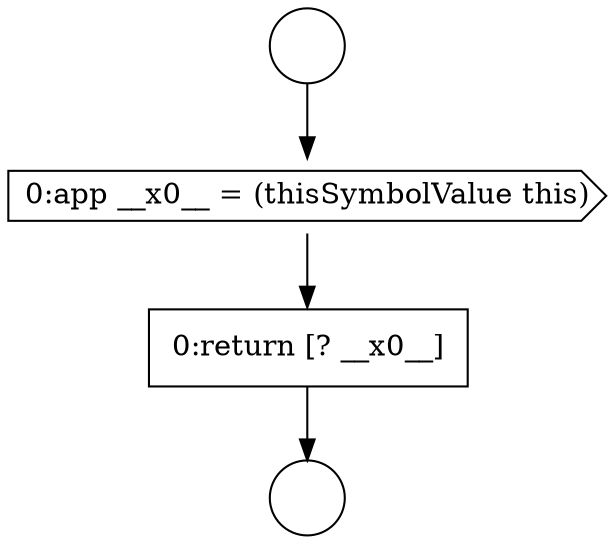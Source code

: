 digraph {
  node12482 [shape=circle label=" " color="black" fillcolor="white" style=filled]
  node12484 [shape=cds, label=<<font color="black">0:app __x0__ = (thisSymbolValue this)</font>> color="black" fillcolor="white" style=filled]
  node12485 [shape=none, margin=0, label=<<font color="black">
    <table border="0" cellborder="1" cellspacing="0" cellpadding="10">
      <tr><td align="left">0:return [? __x0__]</td></tr>
    </table>
  </font>> color="black" fillcolor="white" style=filled]
  node12483 [shape=circle label=" " color="black" fillcolor="white" style=filled]
  node12482 -> node12484 [ color="black"]
  node12484 -> node12485 [ color="black"]
  node12485 -> node12483 [ color="black"]
}
